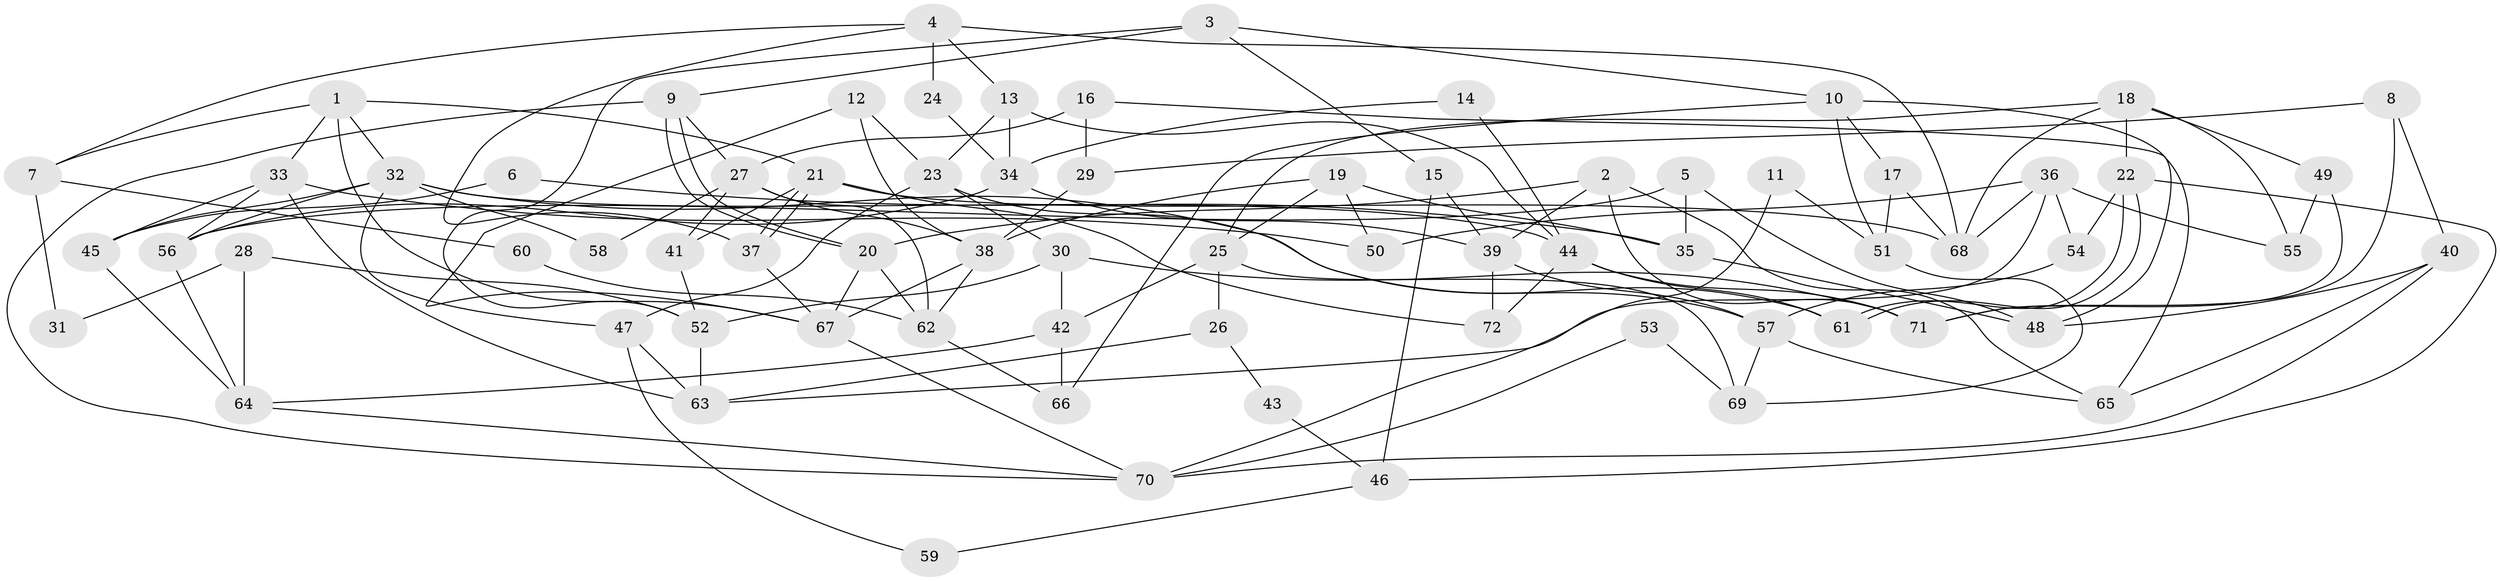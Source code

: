 // coarse degree distribution, {14: 0.047619047619047616, 5: 0.19047619047619047, 19: 0.047619047619047616, 8: 0.09523809523809523, 4: 0.09523809523809523, 3: 0.19047619047619047, 7: 0.14285714285714285, 11: 0.047619047619047616, 9: 0.047619047619047616, 2: 0.09523809523809523}
// Generated by graph-tools (version 1.1) at 2025/18/03/04/25 18:18:31]
// undirected, 72 vertices, 144 edges
graph export_dot {
graph [start="1"]
  node [color=gray90,style=filled];
  1;
  2;
  3;
  4;
  5;
  6;
  7;
  8;
  9;
  10;
  11;
  12;
  13;
  14;
  15;
  16;
  17;
  18;
  19;
  20;
  21;
  22;
  23;
  24;
  25;
  26;
  27;
  28;
  29;
  30;
  31;
  32;
  33;
  34;
  35;
  36;
  37;
  38;
  39;
  40;
  41;
  42;
  43;
  44;
  45;
  46;
  47;
  48;
  49;
  50;
  51;
  52;
  53;
  54;
  55;
  56;
  57;
  58;
  59;
  60;
  61;
  62;
  63;
  64;
  65;
  66;
  67;
  68;
  69;
  70;
  71;
  72;
  1 -- 67;
  1 -- 32;
  1 -- 7;
  1 -- 21;
  1 -- 33;
  2 -- 20;
  2 -- 71;
  2 -- 39;
  2 -- 65;
  3 -- 9;
  3 -- 52;
  3 -- 10;
  3 -- 15;
  4 -- 13;
  4 -- 68;
  4 -- 7;
  4 -- 24;
  4 -- 37;
  5 -- 48;
  5 -- 56;
  5 -- 35;
  6 -- 35;
  6 -- 45;
  7 -- 31;
  7 -- 60;
  8 -- 40;
  8 -- 29;
  8 -- 71;
  9 -- 70;
  9 -- 20;
  9 -- 20;
  9 -- 27;
  10 -- 66;
  10 -- 17;
  10 -- 48;
  10 -- 51;
  11 -- 70;
  11 -- 51;
  12 -- 67;
  12 -- 38;
  12 -- 23;
  13 -- 23;
  13 -- 44;
  13 -- 34;
  14 -- 34;
  14 -- 44;
  15 -- 39;
  15 -- 46;
  16 -- 65;
  16 -- 27;
  16 -- 29;
  17 -- 68;
  17 -- 51;
  18 -- 68;
  18 -- 49;
  18 -- 22;
  18 -- 25;
  18 -- 55;
  19 -- 35;
  19 -- 25;
  19 -- 38;
  19 -- 50;
  20 -- 67;
  20 -- 62;
  21 -- 37;
  21 -- 37;
  21 -- 41;
  21 -- 68;
  21 -- 72;
  22 -- 61;
  22 -- 61;
  22 -- 46;
  22 -- 54;
  23 -- 30;
  23 -- 47;
  23 -- 57;
  24 -- 34;
  25 -- 69;
  25 -- 26;
  25 -- 42;
  26 -- 63;
  26 -- 43;
  27 -- 38;
  27 -- 41;
  27 -- 58;
  27 -- 62;
  28 -- 52;
  28 -- 64;
  28 -- 31;
  29 -- 38;
  30 -- 42;
  30 -- 52;
  30 -- 71;
  32 -- 61;
  32 -- 56;
  32 -- 44;
  32 -- 45;
  32 -- 47;
  32 -- 58;
  33 -- 50;
  33 -- 45;
  33 -- 56;
  33 -- 63;
  34 -- 39;
  34 -- 56;
  35 -- 48;
  36 -- 63;
  36 -- 54;
  36 -- 50;
  36 -- 55;
  36 -- 68;
  37 -- 67;
  38 -- 62;
  38 -- 67;
  39 -- 72;
  39 -- 57;
  40 -- 65;
  40 -- 70;
  40 -- 48;
  41 -- 52;
  42 -- 64;
  42 -- 66;
  43 -- 46;
  44 -- 71;
  44 -- 61;
  44 -- 72;
  45 -- 64;
  46 -- 59;
  47 -- 59;
  47 -- 63;
  49 -- 55;
  49 -- 71;
  51 -- 69;
  52 -- 63;
  53 -- 70;
  53 -- 69;
  54 -- 57;
  56 -- 64;
  57 -- 65;
  57 -- 69;
  60 -- 62;
  62 -- 66;
  64 -- 70;
  67 -- 70;
}
